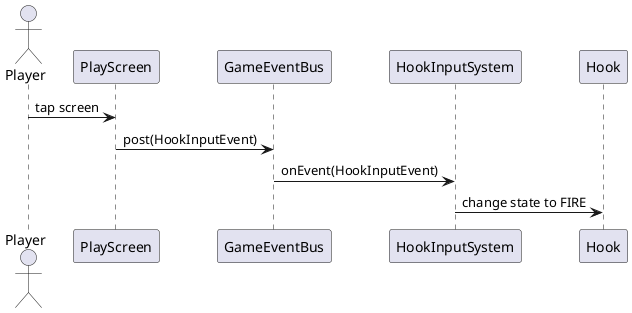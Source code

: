 @startuml
actor Player
participant PlayScreen
participant GameEventBus
participant HookInputSystem
participant Hook

Player -> PlayScreen : tap screen
PlayScreen -> GameEventBus : post(HookInputEvent)
GameEventBus -> HookInputSystem : onEvent(HookInputEvent)
HookInputSystem -> Hook : change state to FIRE
@enduml

